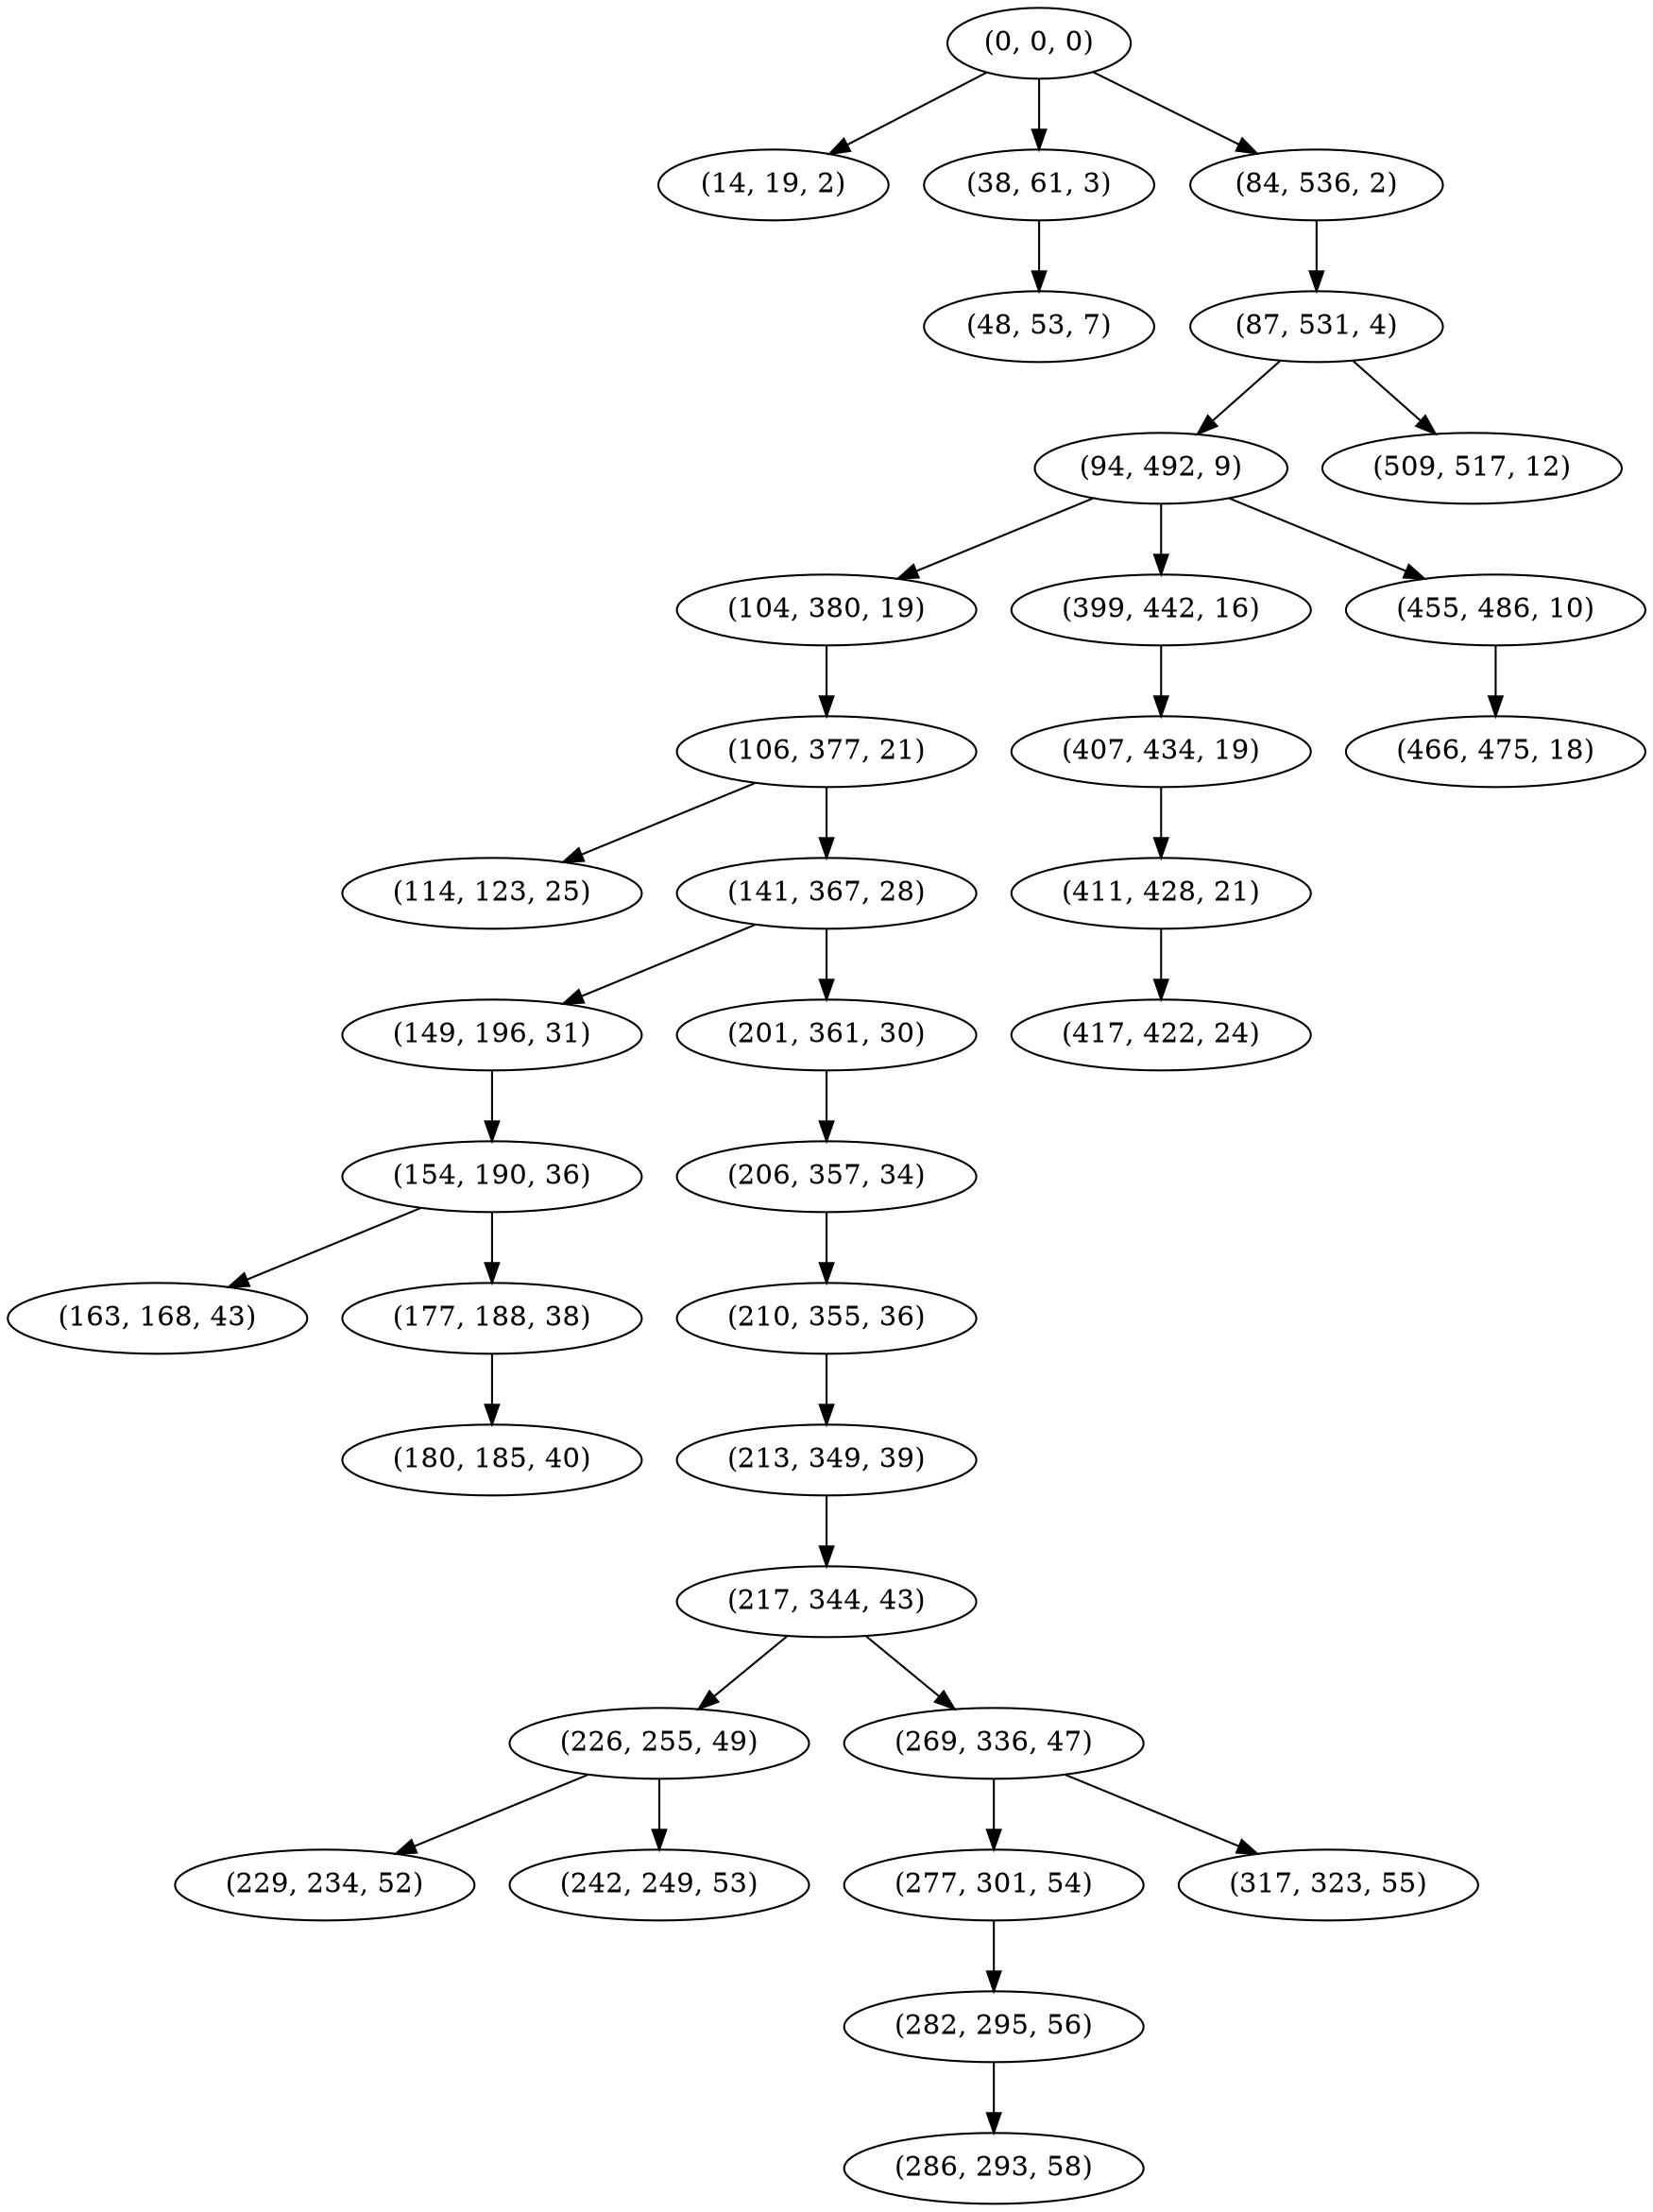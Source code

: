 digraph tree {
    "(0, 0, 0)";
    "(14, 19, 2)";
    "(38, 61, 3)";
    "(48, 53, 7)";
    "(84, 536, 2)";
    "(87, 531, 4)";
    "(94, 492, 9)";
    "(104, 380, 19)";
    "(106, 377, 21)";
    "(114, 123, 25)";
    "(141, 367, 28)";
    "(149, 196, 31)";
    "(154, 190, 36)";
    "(163, 168, 43)";
    "(177, 188, 38)";
    "(180, 185, 40)";
    "(201, 361, 30)";
    "(206, 357, 34)";
    "(210, 355, 36)";
    "(213, 349, 39)";
    "(217, 344, 43)";
    "(226, 255, 49)";
    "(229, 234, 52)";
    "(242, 249, 53)";
    "(269, 336, 47)";
    "(277, 301, 54)";
    "(282, 295, 56)";
    "(286, 293, 58)";
    "(317, 323, 55)";
    "(399, 442, 16)";
    "(407, 434, 19)";
    "(411, 428, 21)";
    "(417, 422, 24)";
    "(455, 486, 10)";
    "(466, 475, 18)";
    "(509, 517, 12)";
    "(0, 0, 0)" -> "(14, 19, 2)";
    "(0, 0, 0)" -> "(38, 61, 3)";
    "(0, 0, 0)" -> "(84, 536, 2)";
    "(38, 61, 3)" -> "(48, 53, 7)";
    "(84, 536, 2)" -> "(87, 531, 4)";
    "(87, 531, 4)" -> "(94, 492, 9)";
    "(87, 531, 4)" -> "(509, 517, 12)";
    "(94, 492, 9)" -> "(104, 380, 19)";
    "(94, 492, 9)" -> "(399, 442, 16)";
    "(94, 492, 9)" -> "(455, 486, 10)";
    "(104, 380, 19)" -> "(106, 377, 21)";
    "(106, 377, 21)" -> "(114, 123, 25)";
    "(106, 377, 21)" -> "(141, 367, 28)";
    "(141, 367, 28)" -> "(149, 196, 31)";
    "(141, 367, 28)" -> "(201, 361, 30)";
    "(149, 196, 31)" -> "(154, 190, 36)";
    "(154, 190, 36)" -> "(163, 168, 43)";
    "(154, 190, 36)" -> "(177, 188, 38)";
    "(177, 188, 38)" -> "(180, 185, 40)";
    "(201, 361, 30)" -> "(206, 357, 34)";
    "(206, 357, 34)" -> "(210, 355, 36)";
    "(210, 355, 36)" -> "(213, 349, 39)";
    "(213, 349, 39)" -> "(217, 344, 43)";
    "(217, 344, 43)" -> "(226, 255, 49)";
    "(217, 344, 43)" -> "(269, 336, 47)";
    "(226, 255, 49)" -> "(229, 234, 52)";
    "(226, 255, 49)" -> "(242, 249, 53)";
    "(269, 336, 47)" -> "(277, 301, 54)";
    "(269, 336, 47)" -> "(317, 323, 55)";
    "(277, 301, 54)" -> "(282, 295, 56)";
    "(282, 295, 56)" -> "(286, 293, 58)";
    "(399, 442, 16)" -> "(407, 434, 19)";
    "(407, 434, 19)" -> "(411, 428, 21)";
    "(411, 428, 21)" -> "(417, 422, 24)";
    "(455, 486, 10)" -> "(466, 475, 18)";
}
